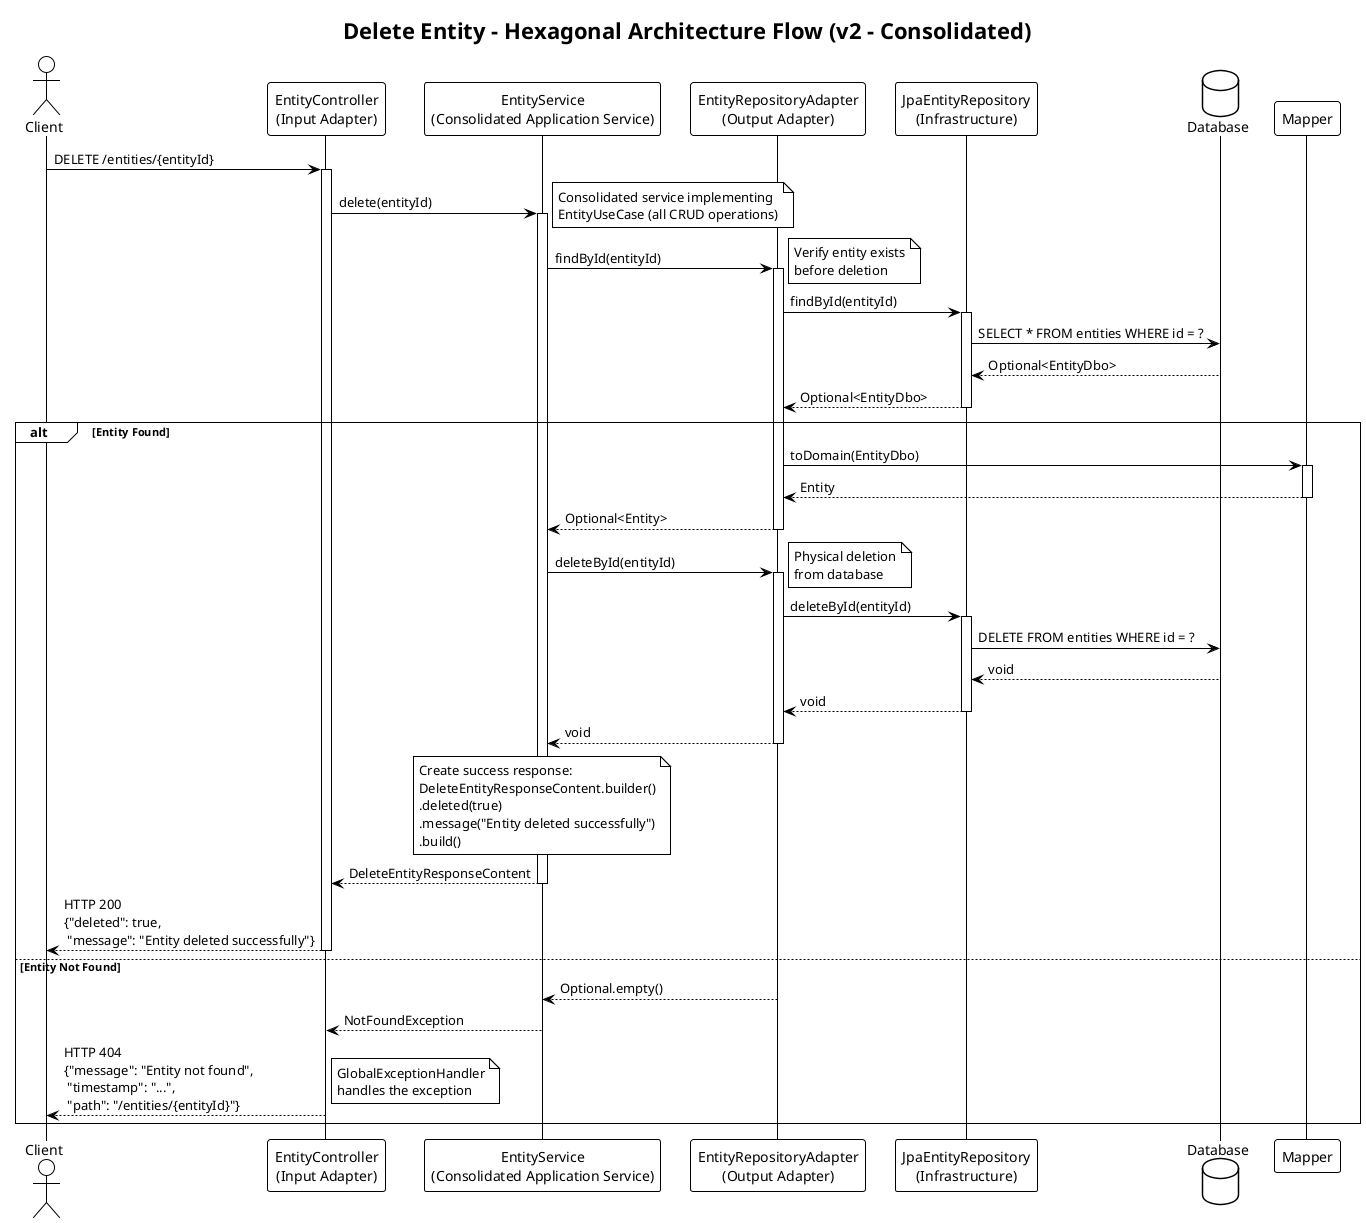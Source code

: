 @startuml DeleteEntity
!theme plain
title Delete Entity - Hexagonal Architecture Flow (v2 - Consolidated)

actor Client
participant "EntityController\n(Input Adapter)" as Controller
participant "EntityService\n(Consolidated Application Service)" as Service
participant "EntityRepositoryAdapter\n(Output Adapter)" as RepoAdapter
participant "JpaEntityRepository\n(Infrastructure)" as JpaRepo
database "Database" as DB

Client -> Controller: DELETE /entities/{entityId}
activate Controller

Controller -> Service: delete(entityId)
activate Service
note right: Consolidated service implementing\nEntityUseCase (all CRUD operations)

Service -> RepoAdapter: findById(entityId)
activate RepoAdapter
note right: Verify entity exists\nbefore deletion

RepoAdapter -> JpaRepo: findById(entityId)
activate JpaRepo
JpaRepo -> DB: SELECT * FROM entities WHERE id = ?
DB --> JpaRepo: Optional<EntityDbo>
JpaRepo --> RepoAdapter: Optional<EntityDbo>
deactivate JpaRepo

alt Entity Found
    RepoAdapter -> Mapper: toDomain(EntityDbo)
    activate Mapper
    Mapper --> RepoAdapter: Entity
    deactivate Mapper
    
    RepoAdapter --> Service: Optional<Entity>
    deactivate RepoAdapter
    
    Service -> RepoAdapter: deleteById(entityId)
    activate RepoAdapter
    note right: Physical deletion\nfrom database
    
    RepoAdapter -> JpaRepo: deleteById(entityId)
    activate JpaRepo
    JpaRepo -> DB: DELETE FROM entities WHERE id = ?
    DB --> JpaRepo: void
    JpaRepo --> RepoAdapter: void
    deactivate JpaRepo
    
    RepoAdapter --> Service: void
    deactivate RepoAdapter
    
    note over Service: Create success response:\nDeleteEntityResponseContent.builder()\n.deleted(true)\n.message("Entity deleted successfully")\n.build()
    
    Service --> Controller: DeleteEntityResponseContent
    deactivate Service
    
    Controller --> Client: HTTP 200\n{"deleted": true,\n "message": "Entity deleted successfully"}
    deactivate Controller

else Entity Not Found
    RepoAdapter --> Service: Optional.empty()
    deactivate RepoAdapter
    
    Service --> Controller: NotFoundException
    deactivate Service
    
    Controller --> Client: HTTP 404\n{"message": "Entity not found",\n "timestamp": "...",\n "path": "/entities/{entityId}"}
    deactivate Controller
    note right: GlobalExceptionHandler\nhandles the exception
end

@enduml